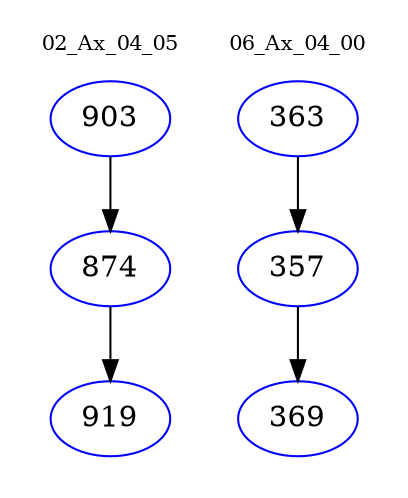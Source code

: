 digraph{
subgraph cluster_0 {
color = white
label = "02_Ax_04_05";
fontsize=10;
T0_903 [label="903", color="blue"]
T0_903 -> T0_874 [color="black"]
T0_874 [label="874", color="blue"]
T0_874 -> T0_919 [color="black"]
T0_919 [label="919", color="blue"]
}
subgraph cluster_1 {
color = white
label = "06_Ax_04_00";
fontsize=10;
T1_363 [label="363", color="blue"]
T1_363 -> T1_357 [color="black"]
T1_357 [label="357", color="blue"]
T1_357 -> T1_369 [color="black"]
T1_369 [label="369", color="blue"]
}
}
